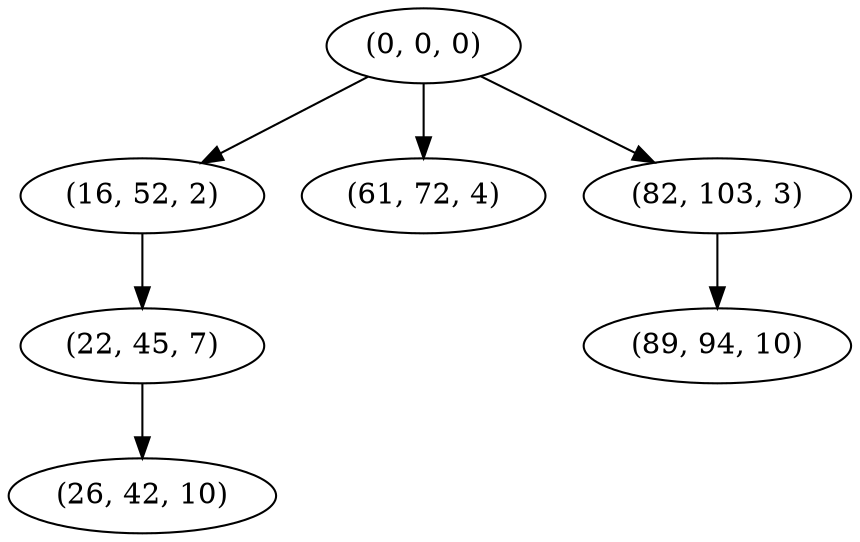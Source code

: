 digraph tree {
    "(0, 0, 0)";
    "(16, 52, 2)";
    "(22, 45, 7)";
    "(26, 42, 10)";
    "(61, 72, 4)";
    "(82, 103, 3)";
    "(89, 94, 10)";
    "(0, 0, 0)" -> "(16, 52, 2)";
    "(0, 0, 0)" -> "(61, 72, 4)";
    "(0, 0, 0)" -> "(82, 103, 3)";
    "(16, 52, 2)" -> "(22, 45, 7)";
    "(22, 45, 7)" -> "(26, 42, 10)";
    "(82, 103, 3)" -> "(89, 94, 10)";
}

